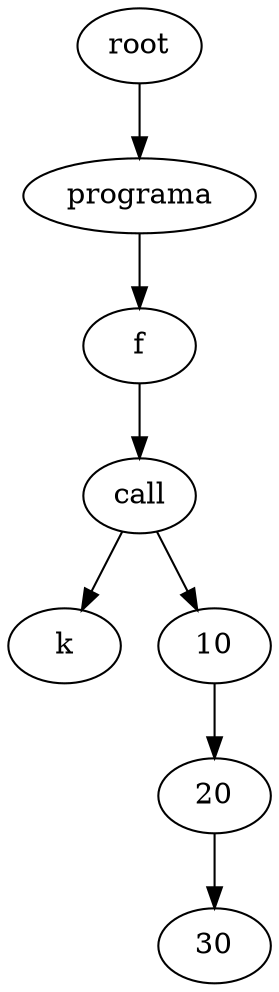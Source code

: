 digraph G {
node_0x95ab890 [label="k"]
node_0x95ab8d0 [label="10"]
node_0x95ab910 [label="20"]
node_0x95ab950 [label="30"]
node_0x95ab910 -> node_0x95ab950
node_0x95ab8d0 -> node_0x95ab910
node_0x95ab980 [label="call"]
node_0x95ab980 -> node_0x95ab890
node_0x95ab980 -> node_0x95ab8d0
node_0x95ab968 [label="f"]
node_0x95ab968 -> node_0x95ab980
node_0x95ab9b0 [label="programa"]
node_0x95ab9b0 -> node_0x95ab968
root -> node_0x95ab9b0
  root [label="root"]
}

